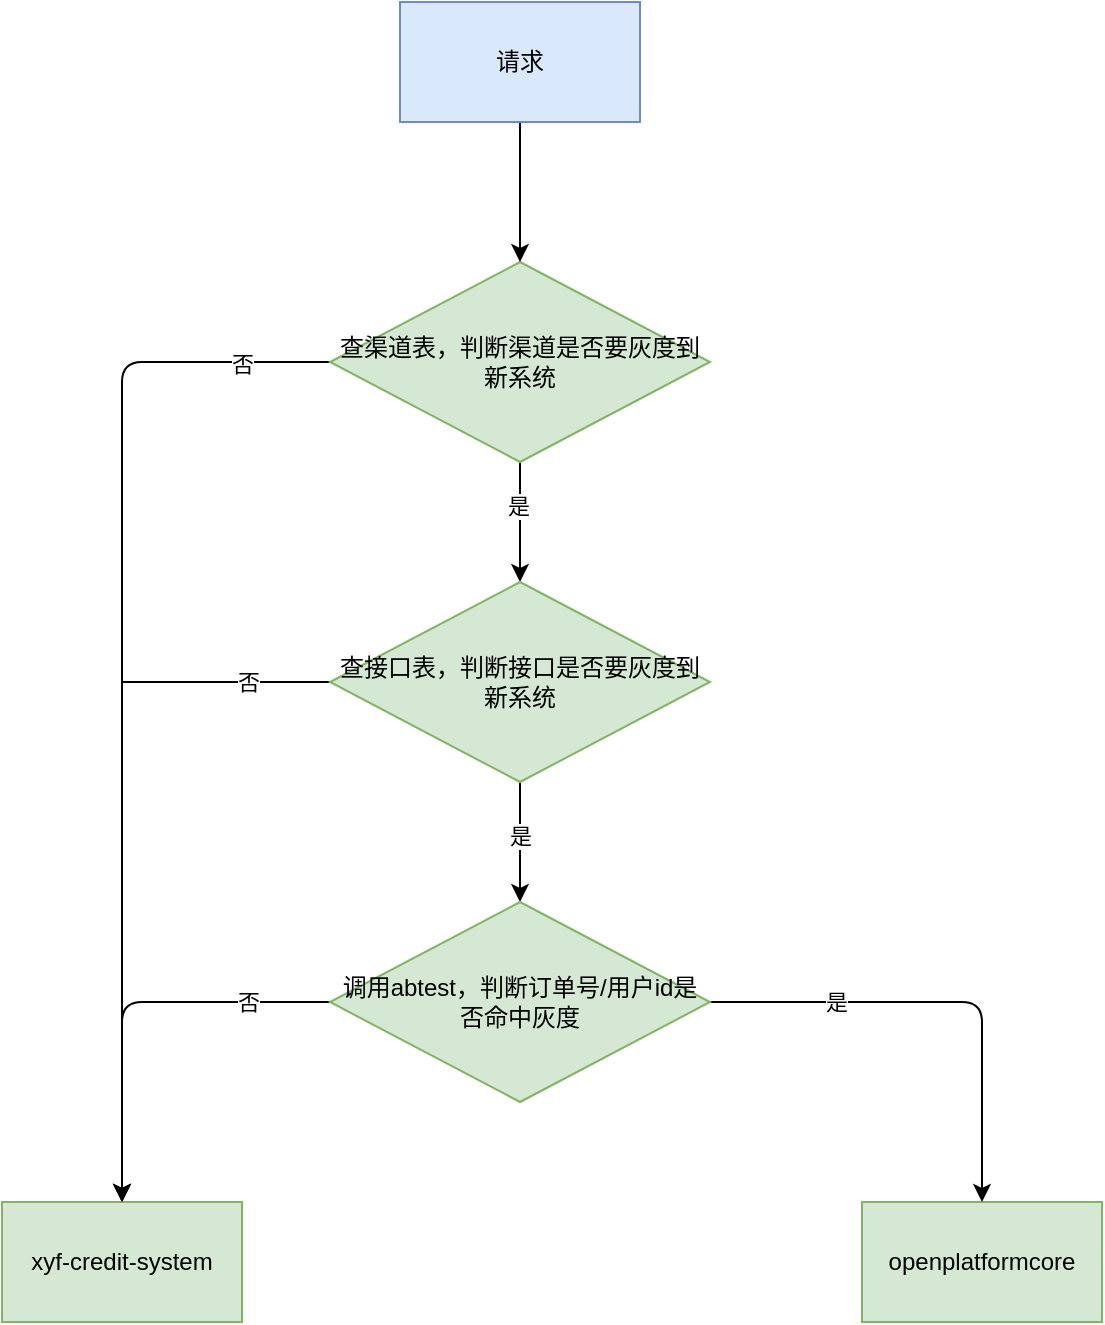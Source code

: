 <mxfile version="23.1.1" type="github">
  <diagram id="prtHgNgQTEPvFCAcTncT" name="Page-1">
    <mxGraphModel dx="2074" dy="1057" grid="1" gridSize="10" guides="1" tooltips="1" connect="1" arrows="1" fold="1" page="1" pageScale="1" pageWidth="827" pageHeight="1169" math="0" shadow="0">
      <root>
        <mxCell id="0" />
        <mxCell id="1" parent="0" />
        <mxCell id="VPEJIjTYBSFl-zxkoouf-6" style="edgeStyle=orthogonalEdgeStyle;rounded=1;orthogonalLoop=1;jettySize=auto;html=1;entryX=0.5;entryY=0;entryDx=0;entryDy=0;curved=0;" edge="1" parent="1" source="VPEJIjTYBSFl-zxkoouf-1" target="VPEJIjTYBSFl-zxkoouf-4">
          <mxGeometry relative="1" as="geometry" />
        </mxCell>
        <mxCell id="VPEJIjTYBSFl-zxkoouf-7" value="否" style="edgeLabel;html=1;align=center;verticalAlign=middle;resizable=0;points=[];" vertex="1" connectable="0" parent="VPEJIjTYBSFl-zxkoouf-6">
          <mxGeometry x="-0.056" y="2" relative="1" as="geometry">
            <mxPoint x="58" y="-143" as="offset" />
          </mxGeometry>
        </mxCell>
        <mxCell id="VPEJIjTYBSFl-zxkoouf-16" style="edgeStyle=orthogonalEdgeStyle;shape=connector;curved=0;rounded=1;orthogonalLoop=1;jettySize=auto;html=1;labelBackgroundColor=default;strokeColor=default;align=center;verticalAlign=middle;fontFamily=Helvetica;fontSize=11;fontColor=default;endArrow=classic;" edge="1" parent="1" source="VPEJIjTYBSFl-zxkoouf-1" target="VPEJIjTYBSFl-zxkoouf-8">
          <mxGeometry relative="1" as="geometry" />
        </mxCell>
        <mxCell id="VPEJIjTYBSFl-zxkoouf-18" value="是" style="edgeLabel;html=1;align=center;verticalAlign=middle;resizable=0;points=[];fontSize=11;fontFamily=Helvetica;fontColor=default;" vertex="1" connectable="0" parent="VPEJIjTYBSFl-zxkoouf-16">
          <mxGeometry x="-0.267" y="-1" relative="1" as="geometry">
            <mxPoint as="offset" />
          </mxGeometry>
        </mxCell>
        <mxCell id="VPEJIjTYBSFl-zxkoouf-1" value="查渠道表，判断渠道是否要灰度到新系统" style="rhombus;whiteSpace=wrap;html=1;fillColor=#d5e8d4;strokeColor=#82b366;" vertex="1" parent="1">
          <mxGeometry x="224" y="290" width="190" height="100" as="geometry" />
        </mxCell>
        <mxCell id="VPEJIjTYBSFl-zxkoouf-3" style="edgeStyle=orthogonalEdgeStyle;rounded=0;orthogonalLoop=1;jettySize=auto;html=1;entryX=0.5;entryY=0;entryDx=0;entryDy=0;" edge="1" parent="1" source="VPEJIjTYBSFl-zxkoouf-2" target="VPEJIjTYBSFl-zxkoouf-1">
          <mxGeometry relative="1" as="geometry" />
        </mxCell>
        <mxCell id="VPEJIjTYBSFl-zxkoouf-2" value="请求" style="rounded=0;whiteSpace=wrap;html=1;fillColor=#dae8fc;strokeColor=#6c8ebf;" vertex="1" parent="1">
          <mxGeometry x="259" y="160" width="120" height="60" as="geometry" />
        </mxCell>
        <mxCell id="VPEJIjTYBSFl-zxkoouf-4" value="xyf-credit-system" style="rounded=0;whiteSpace=wrap;html=1;fillColor=#d5e8d4;strokeColor=#82b366;" vertex="1" parent="1">
          <mxGeometry x="60" y="760" width="120" height="60" as="geometry" />
        </mxCell>
        <mxCell id="VPEJIjTYBSFl-zxkoouf-5" value="openplatformcore" style="rounded=0;whiteSpace=wrap;html=1;fillColor=#d5e8d4;strokeColor=#82b366;" vertex="1" parent="1">
          <mxGeometry x="490" y="760" width="120" height="60" as="geometry" />
        </mxCell>
        <mxCell id="VPEJIjTYBSFl-zxkoouf-9" style="edgeStyle=orthogonalEdgeStyle;rounded=0;orthogonalLoop=1;jettySize=auto;html=1;entryX=0.5;entryY=0;entryDx=0;entryDy=0;" edge="1" parent="1" source="VPEJIjTYBSFl-zxkoouf-8" target="VPEJIjTYBSFl-zxkoouf-4">
          <mxGeometry relative="1" as="geometry" />
        </mxCell>
        <mxCell id="VPEJIjTYBSFl-zxkoouf-10" value="否" style="edgeLabel;html=1;align=center;verticalAlign=middle;resizable=0;points=[];" vertex="1" connectable="0" parent="VPEJIjTYBSFl-zxkoouf-9">
          <mxGeometry x="-0.766" y="-3" relative="1" as="geometry">
            <mxPoint x="1" y="3" as="offset" />
          </mxGeometry>
        </mxCell>
        <mxCell id="VPEJIjTYBSFl-zxkoouf-17" style="edgeStyle=orthogonalEdgeStyle;shape=connector;curved=0;rounded=1;orthogonalLoop=1;jettySize=auto;html=1;labelBackgroundColor=default;strokeColor=default;align=center;verticalAlign=middle;fontFamily=Helvetica;fontSize=11;fontColor=default;endArrow=classic;" edge="1" parent="1" source="VPEJIjTYBSFl-zxkoouf-8" target="VPEJIjTYBSFl-zxkoouf-11">
          <mxGeometry relative="1" as="geometry" />
        </mxCell>
        <mxCell id="VPEJIjTYBSFl-zxkoouf-19" value="是" style="edgeLabel;html=1;align=center;verticalAlign=middle;resizable=0;points=[];fontSize=11;fontFamily=Helvetica;fontColor=default;" vertex="1" connectable="0" parent="VPEJIjTYBSFl-zxkoouf-17">
          <mxGeometry x="-0.1" relative="1" as="geometry">
            <mxPoint as="offset" />
          </mxGeometry>
        </mxCell>
        <mxCell id="VPEJIjTYBSFl-zxkoouf-8" value="查接口表，判断接口是否要灰度到新系统" style="rhombus;whiteSpace=wrap;html=1;fillColor=#d5e8d4;strokeColor=#82b366;" vertex="1" parent="1">
          <mxGeometry x="224" y="450" width="190" height="100" as="geometry" />
        </mxCell>
        <mxCell id="VPEJIjTYBSFl-zxkoouf-12" style="edgeStyle=orthogonalEdgeStyle;rounded=1;orthogonalLoop=1;jettySize=auto;html=1;entryX=0.5;entryY=0;entryDx=0;entryDy=0;curved=0;" edge="1" parent="1" source="VPEJIjTYBSFl-zxkoouf-11" target="VPEJIjTYBSFl-zxkoouf-4">
          <mxGeometry relative="1" as="geometry" />
        </mxCell>
        <mxCell id="VPEJIjTYBSFl-zxkoouf-13" value="否" style="edgeLabel;html=1;align=center;verticalAlign=middle;resizable=0;points=[];fontSize=11;fontFamily=Helvetica;fontColor=default;" vertex="1" connectable="0" parent="VPEJIjTYBSFl-zxkoouf-12">
          <mxGeometry x="-0.505" y="-3" relative="1" as="geometry">
            <mxPoint x="9" y="3" as="offset" />
          </mxGeometry>
        </mxCell>
        <mxCell id="VPEJIjTYBSFl-zxkoouf-14" style="edgeStyle=orthogonalEdgeStyle;shape=connector;curved=0;rounded=1;orthogonalLoop=1;jettySize=auto;html=1;entryX=0.5;entryY=0;entryDx=0;entryDy=0;labelBackgroundColor=default;strokeColor=default;align=center;verticalAlign=middle;fontFamily=Helvetica;fontSize=11;fontColor=default;endArrow=classic;" edge="1" parent="1" source="VPEJIjTYBSFl-zxkoouf-11" target="VPEJIjTYBSFl-zxkoouf-5">
          <mxGeometry relative="1" as="geometry" />
        </mxCell>
        <mxCell id="VPEJIjTYBSFl-zxkoouf-15" value="是" style="edgeLabel;html=1;align=center;verticalAlign=middle;resizable=0;points=[];fontSize=11;fontFamily=Helvetica;fontColor=default;" vertex="1" connectable="0" parent="VPEJIjTYBSFl-zxkoouf-14">
          <mxGeometry x="-0.366" relative="1" as="geometry">
            <mxPoint x="-12" as="offset" />
          </mxGeometry>
        </mxCell>
        <mxCell id="VPEJIjTYBSFl-zxkoouf-11" value="调用abtest，判断订单号/用户id是否命中灰度" style="rhombus;whiteSpace=wrap;html=1;fillColor=#d5e8d4;strokeColor=#82b366;" vertex="1" parent="1">
          <mxGeometry x="224" y="610" width="190" height="100" as="geometry" />
        </mxCell>
      </root>
    </mxGraphModel>
  </diagram>
</mxfile>
